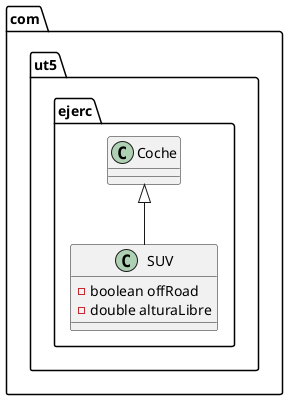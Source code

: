 @startuml
package com.ut5.ejerc {
  class SUV {
    - boolean offRoad
    - double alturaLibre
  }
  Coche <|-- SUV
}
@enduml
